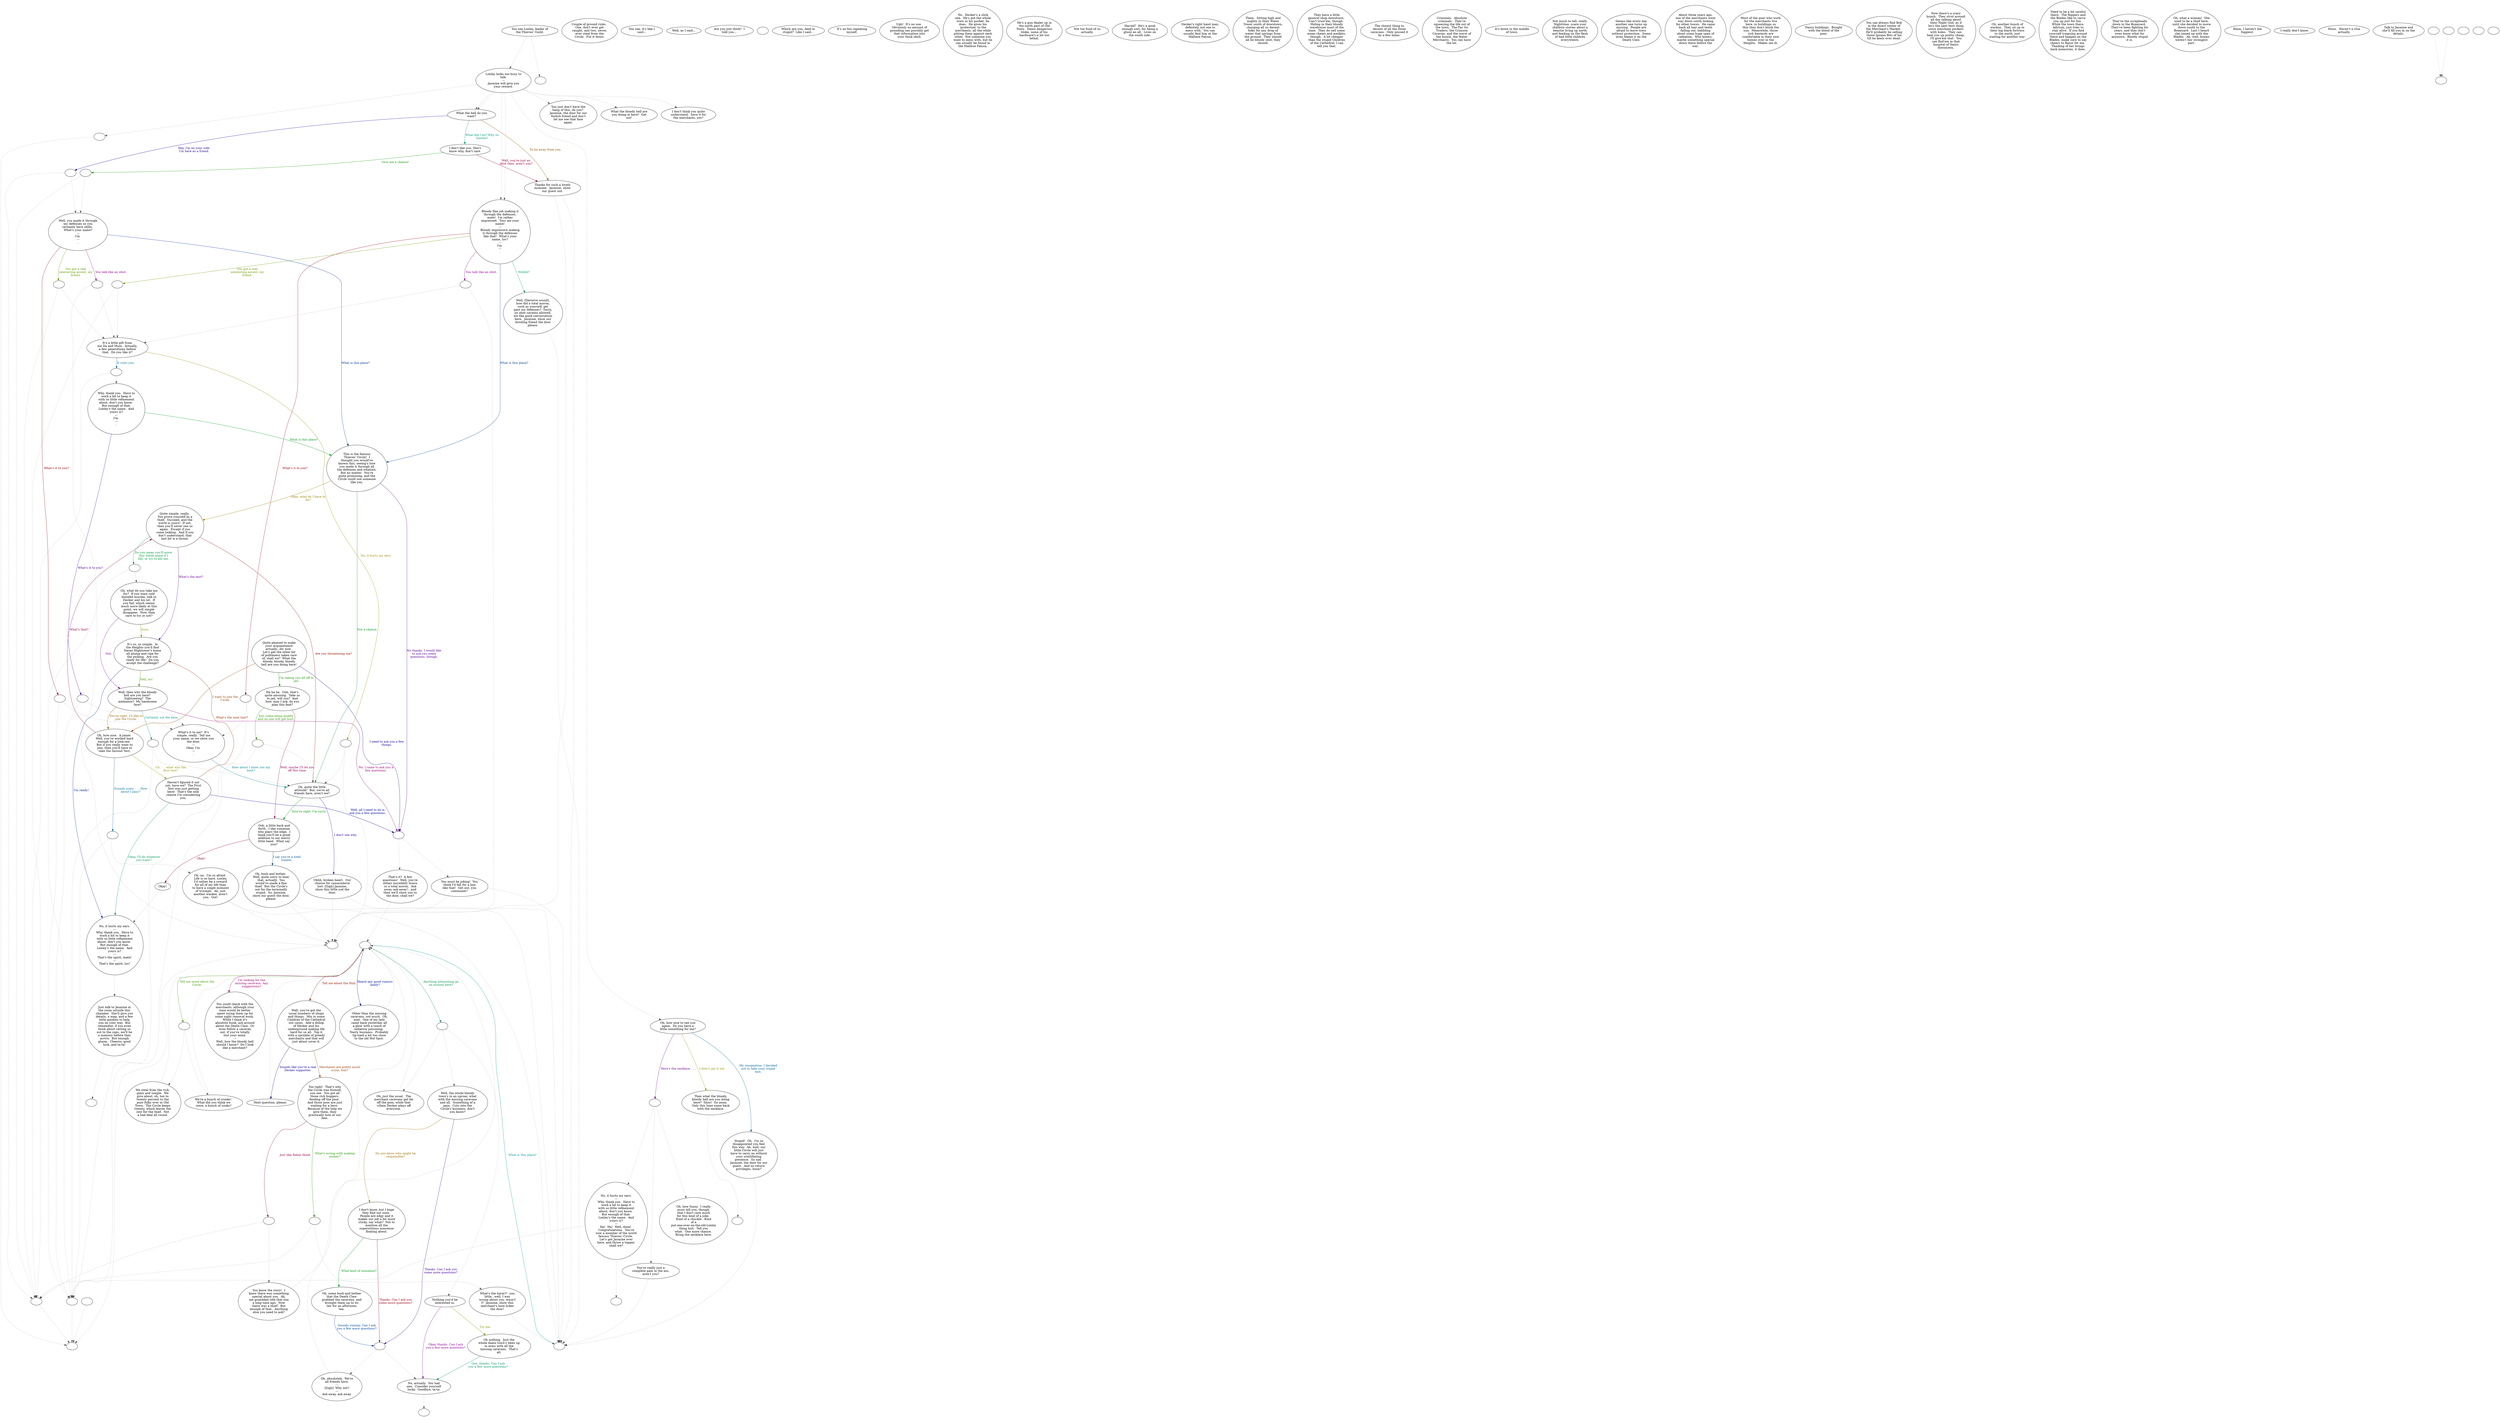 digraph LOXLEY {
  "start" [style=filled       fillcolor="#FFFFFF"       color="#000000"]
  "start" -> "do_dialogue" [style=dotted color="#555555"]
  "start" -> "combat" [style=dotted color="#555555"]
  "start" [label="You see Loxley, leader of\nthe Thieves' Guild."]
  "do_dialogue" [style=filled       fillcolor="#FFFFFF"       color="#000000"]
  "do_dialogue" -> "get_reaction" [style=dotted color="#555555"]
  "do_dialogue" -> "loxley57" [style=dotted color="#555555"]
  "do_dialogue" -> "loxley59" [style=dotted color="#555555"]
  "do_dialogue" -> "loxley58" [style=dotted color="#555555"]
  "do_dialogue" -> "loxley27" [style=dotted color="#555555"]
  "do_dialogue" -> "loxley01" [style=dotted color="#555555"]
  "do_dialogue" -> "loxley24" [style=dotted color="#555555"]
  "do_dialogue" -> "loxley01" [style=dotted color="#555555"]
  "do_dialogue" -> "loxley24" [style=dotted color="#555555"]
  "do_dialogue" [label="Loxley looks too busy to\ntalk.\n---\nJasmine will give you\nyour reward."]
  "loxley00a" [style=filled       fillcolor="#FFFFFF"       color="#000000"]
  "loxley00a" [label="Why, thank you.  Have to\nwork a bit to keep it\nwith so little refinement\nabout, don't you know. \nBut enough of that.\nLoxley's the name.  And\nyours is?\n---\nI'm \n---\n."]
  "loxley00a" -> "loxley00a1" [label="What's it to you?" color="#480099" fontcolor="#480099"]
  "loxley00a" -> "loxley22" [label="What is this place?" color="#00991C" fontcolor="#00991C"]
  "loxley01" [style=filled       fillcolor="#FFFFFF"       color="#000000"]
  "loxley01" [label="Bloody fine job making it\nthrough the defenses,\nmate!  I'm rather\nimpressed.  Toss me your\nname!\n---\nBloody impressive making\nit through the defenses\nlike that!  What's your\nname, luv?\n---\nI'm \n---\n."]
  "loxley01" -> "loxley01a" [label="What's it to you?" color="#990011" fontcolor="#990011"]
  "loxley01" -> "loxley22" [label="What is this place?" color="#003E99" fontcolor="#003E99"]
  "loxley01" -> "loxley01b" [label="You got a real\ninteresting accent, my\nfriend." color="#6A9900" fontcolor="#6A9900"]
  "loxley01" -> "loxley01c" [label="You talk like an idiot." color="#990097" fontcolor="#990097"]
  "loxley01" -> "loxley90" [label="Nuhhh?" color="#00996F" fontcolor="#00996F"]
  "loxley02" [style=filled       fillcolor="#FFFFFF"       color="#000000"]
  "loxley02" [label="Quite pleased to make\nyour acquaintance\nactually...for now. \nLet's get the other bit\nof politeness taken care\nof, shall we?  What the\nbloody, bloody, bloody\nhell are you doing here!"]
  "loxley02" -> "loxley03" [label="I want to join the\nCircle." color="#994200" fontcolor="#994200"]
  "loxley02" -> "loxley02_1" [label="I need to ask you a few\nthings." color="#150099" fontcolor="#150099"]
  "loxley02" -> "loxley18" [label="I'm taking you all off to\njail." color="#179900" fontcolor="#179900"]
  "loxley02_1" [style=filled       fillcolor="#FFFFFF"       color="#000000"]
  "loxley02_1" -> "loxley08" [style=dotted color="#555555"]
  "loxley02_1" -> "loxley09" [style=dotted color="#555555"]
  "loxley02_1" [label=""]
  "loxley03" [style=filled       fillcolor="#FFFFFF"       color="#000000"]
  "loxley03" [label="Oh, how nice.  A joiner. \nWell, you've worked hard\nenough for a look-see. \nBut if you really want to\njoin, then you'll have to\ntake the Second Test."]
  "loxley03" -> "loxley04" [label="What's that?" color="#990044" fontcolor="#990044"]
  "loxley03" -> "loxley03a" [label="Sounds scary . . . How\nabout I pass?" color="#007199" fontcolor="#007199"]
  "loxley03" -> "loxley17" [label="Uh . . . what was the\nfirst test?" color="#999500" fontcolor="#999500"]
  "loxley04" [style=filled       fillcolor="#FFFFFF"       color="#000000"]
  "loxley04" [label="Quite simple, really. \nYou prove yourself as a\nthief.  Succeed, and the\nworld is yours!  If not,\nthen you'll never see us\nagain.  Except if you\ncome looking.  And if you\ndon't understand, that\nlast bit is a threat."]
  "loxley04" -> "loxley05" [label="What's the test?" color="#680099" fontcolor="#680099"]
  "loxley04" -> "loxley04a" [label="Do you mean you'll move\nthis whole place if I\nfail, or try to kill me." color="#00993B" fontcolor="#00993B"]
  "loxley04" -> "loxley10" [label="Are you threatening me?" color="#990F00" fontcolor="#990F00"]
  "loxley05" [style=filled       fillcolor="#FFFFFF"       color="#000000"]
  "loxley05" [label="It's so, so simple.  In\nthe Heights you'll find\nDaren Hightower's home\nall plump and ripe for\nthe picking.  Are you\nready for life!  Do you\naccept the challenge?"]
  "loxley05" -> "loxley06" [label="I'm ready!" color="#001E99" fontcolor="#001E99"]
  "loxley05" -> "loxley07" [label="Hell, no!" color="#4B9900" fontcolor="#4B9900"]
  "loxley06" [style=filled       fillcolor="#FFFFFF"       color="#000000"]
  "loxley06" -> "loxley06b" [style=dotted color="#555555"]
  "loxley06" [label="No, it hurts my ears.\n---\nWhy, thank you.  Have to\nwork a bit to keep it\nwith so little refinement\nabout, don't you know. \nBut enough of that.\nLoxley's the name.  And\nyours is?\n---\nThat's the spirit, mate!\n---\nThat's the spirit, luv!"]
  "loxley06b" [style=filled       fillcolor="#FFFFFF"       color="#000000"]
  "loxley06b" -> "loxleyx" [style=dotted color="#555555"]
  "loxley06b" [label="Just talk to Jasmine in\nthe room outside this\nchamber.  She'll give you\ndetails, a map, and a few\nlittle goodies to help\nyou on your way.  But\nremember, if you even\nthink about ratting us\nout to the cops, we'll be\na memory before they\narrive.  But enough\ngloom.  Cheerio, good\nluck, and ta-ta!"]
  "loxley07" [style=filled       fillcolor="#FFFFFF"       color="#000000"]
  "loxley07" [label="Well, then why the bloody\nhell are you here? \nSightseeing?  The\nambiance?  My handsome\nface?"]
  "loxley07" -> "loxley02_1" [label="No, I came to ask you a\nfew questions." color="#990077" fontcolor="#990077"]
  "loxley07" -> "loxley07a" [label="Certainly not the face." color="#00998E" fontcolor="#00998E"]
  "loxley07" -> "loxley03" [label="You're right, I'd like to\njoin the Circle." color="#996200" fontcolor="#996200"]
  "loxley08" [style=filled       fillcolor="#FFFFFF"       color="#000000"]
  "loxley08" -> "loxley34" [style=dotted color="#555555"]
  "loxley08" [label="That's it?  A few\nquestions!  Well, you're\neither incredibly brave\nor a total moron.  Ask\naway, ask away!...and\nthen we'll show you to\nthe door, shall we?"]
  "loxley09" [style=filled       fillcolor="#FFFFFF"       color="#000000"]
  "loxley09" -> "BigDownReact" [style=dotted color="#555555"]
  "loxley09" -> "loxleyx1" [style=dotted color="#555555"]
  "loxley09" [label="You must be joking!  You\nthink I'd fall for a line\nlike that!  Get out, you\ncommoner!"]
  "loxley10" [style=filled       fillcolor="#FFFFFF"       color="#000000"]
  "loxley10" [label="Oh, quite the little\nattitude!  But, we're all\nfriends here, aren't we?"]
  "loxley10" -> "loxley11" [label="I don't see why." color="#350099" fontcolor="#350099"]
  "loxley10" -> "loxley12" [label="Your're right. I'm sorry." color="#009908" fontcolor="#009908"]
  "loxley11" [style=filled       fillcolor="#FFFFFF"       color="#000000"]
  "loxley11" -> "BigDownReact" [style=dotted color="#555555"]
  "loxley11" -> "loxleyx1" [style=dotted color="#555555"]
  "loxley11" [label="Ohhh, broken heart.  Our\nchance for camaraderie\nlost. [Sigh] Jasmine,\nshow this little sod the\ndoor."]
  "loxley12" [style=filled       fillcolor="#FFFFFF"       color="#000000"]
  "loxley12" [label="Ooh, a little back and\nforth.  I like someone\nwho plays the edge.  I\nthink you'll be a great\naddition to our merry\nlittle band.  What say\nyou?"]
  "loxley12" -> "loxley12b" [label="Okay!" color="#990024" fontcolor="#990024"]
  "loxley12" -> "loxley13" [label="I say you're a total\nlunatic." color="#005199" fontcolor="#005199"]
  "loxley12b" [style=filled       fillcolor="#FFFFFF"       color="#000000"]
  "loxley12b" -> "loxley06" [style=dotted color="#555555"]
  "loxley12b" [label="Okay!"]
  "loxley13" [style=filled       fillcolor="#FFFFFF"       color="#000000"]
  "loxley13" -> "BigDownReact" [style=dotted color="#555555"]
  "loxley13" -> "loxleyx1" [style=dotted color="#555555"]
  "loxley13" [label="Oh, bosh and bother. \nWell, quite sorry to hear\nthat, actually.  You\nwould've made a fine\nthief.  But the Circle's\nnot for the terminally\nstupid.  So, Jasmine,\nshow our guest the door,\nplease."]
  "loxley14" [style=filled       fillcolor="#FFFFFF"       color="#000000"]
  "loxley14" [label="Oh, what do you take me\nfor?  If you want cold\nblooded murder, talk to\nDecker and his lot.  If\nyou fail, which seems\nmuch more likely at this\npoint, we will simple\ndisappear.  Now, then\ncare to try or not?"]
  "loxley14" -> "loxley05" [label="Sure." color="#7E9900" fontcolor="#7E9900"]
  "loxley14" -> "loxley07" [label="Not." color="#880099" fontcolor="#880099"]
  "loxley16" [style=filled       fillcolor="#FFFFFF"       color="#000000"]
  "loxley16" -> "BigDownReact" [style=dotted color="#555555"]
  "loxley16" -> "loxleyx1" [style=dotted color="#555555"]
  "loxley16" [label="Oh, no.  I'm so afraid. \nLife is so hard. Loxley,\nI'd rather be a coward\nfor all of my life than\nto have a single moment\nof triumph.  Ah, just\nanother wanker, aren't\nyou.  Out!"]
  "loxley17" [style=filled       fillcolor="#FFFFFF"       color="#000000"]
  "loxley17" [label="Haven't figured it out\nyet, have we?  The First\nTest was just getting\nhere!  That's the only\nreason I'm considering\nyou."]
  "loxley17" -> "loxley06" [label="Okay, I'll do whatever\nyou want!!" color="#00995B" fontcolor="#00995B"]
  "loxley17" -> "loxley05" [label="What's the next test?" color="#992E00" fontcolor="#992E00"]
  "loxley17" -> "loxley02_1" [label="Well, all I need to do is\nask you a few questions." color="#020099" fontcolor="#020099"]
  "loxley18" [style=filled       fillcolor="#FFFFFF"       color="#000000"]
  "loxley18" [label="Ha ha ha.  Ooh, that's\nquite amusing.  Take us\nto jail, will you?  And\nhow, may I ask, do you\nplan this feat?"]
  "loxley18" -> "loxley18a" [label="Just come along quietly\nand no one will get hurt." color="#2B9900" fontcolor="#2B9900"]
  "loxley18" -> "loxley12" [label="Well, maybe I'll let you\noff this time." color="#990058" fontcolor="#990058"]
  "loxley21" [style=filled       fillcolor="#FFFFFF"       color="#000000"]
  "loxley21" [label="What's it to me?  It's\nsimple, really.  Tell me\nyour name, or we show you\nthe door.\n---\nOkay. I'm \n---\n."]
  "loxley21" -> "loxley10" [label="How about I show you my\nboot?" color="#008499" fontcolor="#008499"]
  "loxley22" [style=filled       fillcolor="#FFFFFF"       color="#000000"]
  "loxley22" [label="This is the famous\nThieves' Circle!  I\nthought you would've\nknown this, seeing's how\nyou made it through all\nthe defenses and whatnot.\nBut no matter.  You're\nquite promising, and the\nCircle could use someone\nlike you."]
  "loxley22" -> "loxley04" [label="Okay, what do I have to\ndo?" color="#998100" fontcolor="#998100"]
  "loxley22" -> "loxley02_1" [label="No thanks. I would like\nto ask you some\nquestions, though." color="#540099" fontcolor="#540099"]
  "loxley22" -> "loxley10" [label="Not a chance." color="#009928" fontcolor="#009928"]
  "loxley23" [style=filled       fillcolor="#FFFFFF"       color="#000000"]
  "loxley23" [label="Well, you made it through\nmy defenses so you\ncertainly have skills. \nWhat's your name?\n---\nI'm \n---\n."]
  "loxley23" -> "loxley23a" [label="What's it to you?" color="#990005" fontcolor="#990005"]
  "loxley23" -> "loxley22" [label="What is this place?" color="#003199" fontcolor="#003199"]
  "loxley23" -> "loxley23b" [label="You got a real\ninteresting accent, my\nfriend." color="#5E9900" fontcolor="#5E9900"]
  "loxley23" -> "loxley23c" [label="You talk like an idiot." color="#99008B" fontcolor="#99008B"]
  "loxley24" [style=filled       fillcolor="#FFFFFF"       color="#000000"]
  "loxley24" [label="What the hell do you\nwant?"]
  "loxley24" -> "loxley25" [label="What did I do? Why so\nhostile?" color="#00997B" fontcolor="#00997B"]
  "loxley24" -> "loxley26" [label="To be away from you." color="#994E00" fontcolor="#994E00"]
  "loxley24" -> "loxley24a" [label="Hey, I'm on your side.\nI'm here as a friend." color="#210099" fontcolor="#210099"]
  "loxley25" [style=filled       fillcolor="#FFFFFF"       color="#000000"]
  "loxley25" [label="I don't like you. Don't\nknow why, don't care."]
  "loxley25" -> "loxley25a" [label="Give me a chance!" color="#0B9900" fontcolor="#0B9900"]
  "loxley25" -> "loxley26" [label="Well, you're just an\nidiot then, aren't you?" color="#990038" fontcolor="#990038"]
  "loxley26" [style=filled       fillcolor="#FFFFFF"       color="#000000"]
  "loxley26" -> "BigDownReact" [style=dotted color="#555555"]
  "loxley26" -> "loxleyx1" [style=dotted color="#555555"]
  "loxley26" [label="Thanks for such a lovely\nmoment.  Jasmine, show\nour guest out."]
  "loxley27" [style=filled       fillcolor="#FFFFFF"       color="#000000"]
  "loxley27" [label="Oh, how nice to see you\nagain.  Do you have a\nlittle something for me?"]
  "loxley27" -> "loxley32" [label="My resignation. I decided\nnot to take your stupid\ntest." color="#006599" fontcolor="#006599"]
  "loxley27" -> "loxley33" [label="I didn't get it yet." color="#919900" fontcolor="#919900"]
  "loxley27" -> "loxley27a" [label="Here's the necklace . . ." color="#740099" fontcolor="#740099"]
  "loxley29" [style=filled       fillcolor="#FFFFFF"       color="#000000"]
  "loxley29" -> "UpReact" [style=dotted color="#555555"]
  "loxley29" -> "loxleyx3" [style=dotted color="#555555"]
  "loxley29" [label="No, it hurts my ears.\n---\nWhy, thank you.  Have to\nwork a bit to keep it\nwith so little refinement\nabout, don't you know. \nBut enough of that.\nLoxley's the name.  And\nyours is?\n---\nHa!  Ha!  Well, done! \nCongratulations.  You're\nnow a member of the world\nfamous Thieves' Circle. \nLet's get Jasmine over\nhere, and throw a topper,\nshall we?"]
  "loxley30" [style=filled       fillcolor="#FFFFFF"       color="#000000"]
  "loxley30" [label="Oh, how funny.  I really\nmust tell you, though,\nthat I don't care much\nfor this kind of a joke. \nKind of a chuckle.  Kind\nof a\nput-one-over-on-the-old-Loxley\nthing huh.  Tell you\nwhat.  One more chance. \nBring the necklace here."]
  "loxley31" [style=filled       fillcolor="#FFFFFF"       color="#000000"]
  "loxley31" -> "loxleyx1" [style=dotted color="#555555"]
  "loxley31" [label="You're really just a\ncomplete pain in the ass,\naren't you?"]
  "loxley32" [style=filled       fillcolor="#FFFFFF"       color="#000000"]
  "loxley32" -> "loxleyx1" [style=dotted color="#555555"]
  "loxley32" [label="Stupid!  Oh.  I'm so\ndisappointed you feel\nthis way.  Ah, well, our\nlittle Circle will just\nhave to carry on without\nyour scintillating\npresence.  So sad. \nJasmine, the door for our\nguest.  And no return\nprivileges, hmm?"]
  "loxley33" [style=filled       fillcolor="#FFFFFF"       color="#000000"]
  "loxley33" -> "loxleyx4" [style=dotted color="#555555"]
  "loxley33" [label="Then what the bloody,\nbloody hell are you doing\nhere?  Shoo!  Go away. \nOnly this time come back\nwith the necklace."]
  "loxley34" [style=filled       fillcolor="#FFFFFF"       color="#000000"]
  "loxley34" [label=""]
  "loxley34" -> "loxley34_1" [label="Anything interesting go\non around here?" color="#009947" fontcolor="#009947"]
  "loxley34" -> "loxley43" [label="Tell me about the Hub." color="#991B00" fontcolor="#991B00"]
  "loxley34" -> "loxley51" [label="Heard any good rumors\nlately?" color="#001299" fontcolor="#001299"]
  "loxley34" -> "loxley34_2" [label="Tell me more about the\nCircle." color="#3E9900" fontcolor="#3E9900"]
  "loxley34" -> "loxley55" [label="I'm looking for the\nmissing caravans. Any\nsuggestions?" color="#99006B" fontcolor="#99006B"]
  "loxley34" -> "loxleyx1" [label="What is this place?" color="#009899" fontcolor="#009899"]
  "loxley34_1" [style=filled       fillcolor="#FFFFFF"       color="#000000"]
  "loxley34_1" -> "loxley35" [style=dotted color="#555555"]
  "loxley34_1" -> "loxley40" [style=dotted color="#555555"]
  "loxley34_1" -> "loxley42" [style=dotted color="#555555"]
  "loxley34_1" [label=""]
  "loxley34_2" [style=filled       fillcolor="#FFFFFF"       color="#000000"]
  "loxley34_2" -> "loxley53" [style=dotted color="#555555"]
  "loxley34_2" -> "loxley54" [style=dotted color="#555555"]
  "loxley34_2" [label=""]
  "loxley35" [style=filled       fillcolor="#FFFFFF"       color="#000000"]
  "loxley35" [label="Well, the whole bloody\ntown's in an uproar, what\nwith the missing caravans\nand all.  Something of a\npain.  Cuts into the\nCircle's business, don't\nyou know?"]
  "loxley35" -> "loxley36" [label="Do you know who might be\nresponsible?" color="#996E00" fontcolor="#996E00"]
  "loxley35" -> "loxley35_1" [label="Thanks. Can I ask you\nsome more questions?" color="#410099" fontcolor="#410099"]
  "loxley35_1" [style=filled       fillcolor="#FFFFFF"       color="#000000"]
  "loxley35_1" -> "loxley38" [style=dotted color="#555555"]
  "loxley35_1" -> "loxley39" [style=dotted color="#555555"]
  "loxley35_1" [label=""]
  "loxley36" [style=filled       fillcolor="#FFFFFF"       color="#000000"]
  "loxley36" [label="I don't know, but I hope\nthey find out soon. \nPeople are edgy and it\nmakes our job a bit more\nsticky, say what?  Not to\nmention all the\nsuperstitious nonsense\nfloating about."]
  "loxley36" -> "loxley37" [label="What kind of nonsense?" color="#009914" fontcolor="#009914"]
  "loxley36" -> "loxley35_1" [label="Thanks. Can I ask you\nsome more questions?" color="#990018" fontcolor="#990018"]
  "loxley37" [style=filled       fillcolor="#FFFFFF"       color="#000000"]
  "loxley37" [label="Oh, some bosh and bother\nthat the Death Claw\ngrabbed the caravans, and\nbrought them up to its\nlair for an afternoon\ntea."]
  "loxley37" -> "loxley35_1" [label="Sounds yummy. Can I ask\nyou a few more questions?" color="#004599" fontcolor="#004599"]
  "loxley38" [style=filled       fillcolor="#FFFFFF"       color="#000000"]
  "loxley38" -> "loxley34" [style=dotted color="#555555"]
  "loxley38" [label="Oh, absolutely.  We're\nall friends here.\n---\n[Sigh]  Why not?\n---\nAsk away, ask away."]
  "loxley39" [style=filled       fillcolor="#FFFFFF"       color="#000000"]
  "loxley39" -> "loxleyend" [style=dotted color="#555555"]
  "loxley39" [label="No, actually.  You had\none.  Consider yourself\nlucky.  Goodbye, ta-ta."]
  "loxley40" [style=filled       fillcolor="#FFFFFF"       color="#000000"]
  "loxley40" [label="Nothing you'd be\ninterested in."]
  "loxley40" -> "loxley41" [label="Try me." color="#729900" fontcolor="#729900"]
  "loxley40" -> "loxley39" [label="Okay, thanks. Can I ask\nyou a few more questions?" color="#940099" fontcolor="#940099"]
  "loxley41" [style=filled       fillcolor="#FFFFFF"       color="#000000"]
  "loxley41" [label="Oh nothing.  Just the\nwhole damn town's been up\nin arms with all the\nmissing caravans.  That's\nall."]
  "loxley41" -> "loxley39" [label="Gee, thanks. Can I ask\nyou a few more questions?" color="#009967" fontcolor="#009967"]
  "loxley42" [style=filled       fillcolor="#FFFFFF"       color="#000000"]
  "loxley42" -> "loxley34" [style=dotted color="#555555"]
  "loxley42" [label="Oh, just the usual.  The\nmerchant caravans get fat\noff the poor, while that\nvillain Decker plays off\neveryone."]
  "loxley43" [style=filled       fillcolor="#FFFFFF"       color="#000000"]
  "loxley43" [label="Well, you've got the\nusual numbers of shops\nand things.  Mix in some\nChildren of the Cathedral\nnut cases.  Add a dollop\nof Decker and his\nunderground making life\nhard for us all.  Top it\nwith a sprinkle of greedy\nmerchants and that will\njust about cover it."]
  "loxley43" -> "loxley44" [label="Merchants are pretty much\nscum, huh?" color="#993A00" fontcolor="#993A00"]
  "loxley43" -> "loxley43a" [label="Sounds like you're a real\nDecker supporter." color="#0E0099" fontcolor="#0E0099"]
  "loxley43a" [style=filled       fillcolor="#FFFFFF"       color="#000000"]
  "loxley43a" -> "loxley34" [style=dotted color="#555555"]
  "loxley43a" [label="Next question, please."]
  "loxley44" [style=filled       fillcolor="#FFFFFF"       color="#000000"]
  "loxley44" [label="Too right!  That's why\nthe Circle was formed,\nyou see.  You got all\nthose rich buggers,\nfeeding off the poor. \nAnd those poor are just\nwaiting for a hero. \nBecause of the help we\ngive them, they\npractically bow at our\nfeet."]
  "loxley44" -> "loxley44a" [label="What's wrong with making\nmoney?" color="#1F9900" fontcolor="#1F9900"]
  "loxley44" -> "loxley44b" [label="Just like Robin Hood." color="#99004C" fontcolor="#99004C"]
  "loxley47" [style=filled       fillcolor="#FFFFFF"       color="#000000"]
  "loxley47" -> "loxleyx1" [style=dotted color="#555555"]
  "loxley47" [label="What's the harm?!  you\nlittle...well, I was\nwrong about you, wasn't\nI?  Jasmine, show this\nmerchant's boot licker\nthe door!"]
  "loxley48" [style=filled       fillcolor="#FFFFFF"       color="#000000"]
  "loxley48" -> "loxley34" [style=dotted color="#555555"]
  "loxley48" [label="You know the story!  I\nknew there was something\nspecial about you.  Ah,\nme granddad told that one\na long time ago.  Now\nthere was a thief!  But\nenough of that.  Anything\nelse you need to ask?"]
  "loxley51" [style=filled       fillcolor="#FFFFFF"       color="#000000"]
  "loxley51" -> "loxley34" [style=dotted color="#555555"]
  "loxley51" [label="Other than the missing\ncaravans, not much.  Oh,\nwait.  One of my lads\ncame back yesterday all\na-glow with a touch of\nradiation poisoning. \nNasty business.  Probably\ntip-toed a bit too close\nto the old Hot Spot."]
  "loxley53" [style=filled       fillcolor="#FFFFFF"       color="#000000"]
  "loxley53" -> "loxley34" [style=dotted color="#555555"]
  "loxley53" [label="We steal from the rich,\nplain and simple.  We\ngive about, oh, ten to\ntwenty percent to the\npoor folks over in Old\nTown.  The Circle keeps\ntwenty, which leaves the\nrest for the thief.  Not\na bad deal all round."]
  "loxley54" [style=filled       fillcolor="#FFFFFF"       color="#000000"]
  "loxley54" -> "loxley34" [style=dotted color="#555555"]
  "loxley54" [label="We're a bunch of crooks! \nWhat did you think we\nwere, a bunch of cooks?"]
  "loxley55" [style=filled       fillcolor="#FFFFFF"       color="#000000"]
  "loxley55" [label="You could check with the\nmerchants, although your\ntime would be better\nspent sizing them up for\nsome night removal work. \nWhile I think it's\nabsolute bunk, ask around\nabout the Death Claw.  Or\neven follow a caravan\nout, if you've totally\nlost your mind.\n---\nWell, how the bloody hell\nshould I know?  Do I look\nlike a merchant?"]
  "loxley56" [style=filled       fillcolor="#FFFFFF"       color="#000000"]
  "loxley56" [label="Couple of ground rules. \nOne, don't ever get\ncaught, and two, never,\never steal from the\nCircle.  Put it down."]
  "loxley57" [style=filled       fillcolor="#FFFFFF"       color="#000000"]
  "loxley57" [label="You just don't have the\nhang of this, do you? \nJasmine, the door for our\nfoolish friend and don't\nlet me see that face\nagain."]
  "loxley58" [style=filled       fillcolor="#FFFFFF"       color="#000000"]
  "loxley58" [label="I don't think you quite\nunderstand.  Save it for\nthe merchants, yes?"]
  "loxley59" [style=filled       fillcolor="#FFFFFF"       color="#000000"]
  "loxley59" [label="What the bloody hell are\nyou doing in here?  Get\nout!"]
  "loxley60" [style=filled       fillcolor="#FFFFFF"       color="#000000"]
  "loxley60" [label="You see, it's like I\nsaid..."]
  "loxley61" [style=filled       fillcolor="#FFFFFF"       color="#000000"]
  "loxley61" [label="Well, as I said..."]
  "loxley62" [style=filled       fillcolor="#FFFFFF"       color="#000000"]
  "loxley62" [label="Are you just thick?  I\ntold you..."]
  "loxley90" [style=filled       fillcolor="#FFFFFF"       color="#000000"]
  "loxley90" -> "loxleyx1" [style=dotted color="#555555"]
  "loxley90" [label="Well, [Derisive sound],\nhow did a total moron,\nsuch as yourself, get\npast my defenses?  Sorry,\nno idiot savants allowed,\nwe like good conversation\nhere.  Jasmine, show our\ndrooling friend the door\nplease."]
  "loxleyx" [style=filled       fillcolor="#FFFFFF"       color="#000000"]
  "loxleyx" [label=""]
  "loxleyx1" [style=filled       fillcolor="#FFFFFF"       color="#000000"]
  "loxleyx1" [label=""]
  "loxleyx2" [style=filled       fillcolor="#FFFFFF"       color="#000000"]
  "loxleyx2" [label=""]
  "loxleyx3" [style=filled       fillcolor="#FFFFFF"       color="#000000"]
  "loxleyx3" [label=""]
  "loxleyx4" [style=filled       fillcolor="#FFFFFF"       color="#000000"]
  "loxleyx4" [label=""]
  "loxley00aa" [style=filled       fillcolor="#FFFFFF"       color="#000000"]
  "loxley00aa" -> "UpReact" [style=dotted color="#555555"]
  "loxley00aa" -> "loxley00a" [style=dotted color="#555555"]
  "loxley00aa" [label=""]
  "loxley00ab" [style=filled       fillcolor="#FFFFFF"       color="#000000"]
  "loxley00ab" -> "BigDownReact" [style=dotted color="#555555"]
  "loxley00ab" -> "loxley10" [style=dotted color="#555555"]
  "loxley00ab" [label=""]
  "loxley00a1" [style=filled       fillcolor="#FFFFFF"       color="#000000"]
  "loxley00a1" -> "DownReact" [style=dotted color="#555555"]
  "loxley00a1" -> "loxley21" [style=dotted color="#555555"]
  "loxley00a1" [label=""]
  "loxley01a" [style=filled       fillcolor="#FFFFFF"       color="#000000"]
  "loxley01a" -> "DownReact" [style=dotted color="#555555"]
  "loxley01a" -> "loxley21" [style=dotted color="#555555"]
  "loxley01a" [label=""]
  "loxley01b" [style=filled       fillcolor="#FFFFFF"       color="#000000"]
  "loxley01b" -> "UpReact" [style=dotted color="#555555"]
  "loxley01b" -> "loxley00" [style=dotted color="#555555"]
  "loxley01b" [label=""]
  "loxley01c" [style=filled       fillcolor="#FFFFFF"       color="#000000"]
  "loxley01c" -> "BigDownReact" [style=dotted color="#555555"]
  "loxley01c" -> "loxley00" [style=dotted color="#555555"]
  "loxley01c" [label=""]
  "loxley03a" [style=filled       fillcolor="#FFFFFF"       color="#000000"]
  "loxley03a" -> "DownReact" [style=dotted color="#555555"]
  "loxley03a" -> "loxley16" [style=dotted color="#555555"]
  "loxley03a" [label=""]
  "loxley04a" [style=filled       fillcolor="#FFFFFF"       color="#000000"]
  "loxley04a" -> "DownReact" [style=dotted color="#555555"]
  "loxley04a" -> "loxley14" [style=dotted color="#555555"]
  "loxley04a" [label=""]
  "loxley07a" [style=filled       fillcolor="#FFFFFF"       color="#000000"]
  "loxley07a" -> "DownReact" [style=dotted color="#555555"]
  "loxley07a" -> "loxley10" [style=dotted color="#555555"]
  "loxley07a" [label=""]
  "loxley18a" [style=filled       fillcolor="#FFFFFF"       color="#000000"]
  "loxley18a" -> "DownReact" [style=dotted color="#555555"]
  "loxley18a" -> "loxley10" [style=dotted color="#555555"]
  "loxley18a" [label=""]
  "loxley23a" [style=filled       fillcolor="#FFFFFF"       color="#000000"]
  "loxley23a" -> "DownReact" [style=dotted color="#555555"]
  "loxley23a" -> "loxley21" [style=dotted color="#555555"]
  "loxley23a" [label=""]
  "loxley23b" [style=filled       fillcolor="#FFFFFF"       color="#000000"]
  "loxley23b" -> "UpReact" [style=dotted color="#555555"]
  "loxley23b" -> "loxley00" [style=dotted color="#555555"]
  "loxley23b" [label=""]
  "loxley23c" [style=filled       fillcolor="#FFFFFF"       color="#000000"]
  "loxley23c" -> "BigDownReact" [style=dotted color="#555555"]
  "loxley23c" -> "loxley00" [style=dotted color="#555555"]
  "loxley23c" [label=""]
  "loxley24a" [style=filled       fillcolor="#FFFFFF"       color="#000000"]
  "loxley24a" -> "UpReact" [style=dotted color="#555555"]
  "loxley24a" -> "loxley23" [style=dotted color="#555555"]
  "loxley24a" [label=""]
  "loxley25a" [style=filled       fillcolor="#FFFFFF"       color="#000000"]
  "loxley25a" -> "UpReact" [style=dotted color="#555555"]
  "loxley25a" -> "loxley23" [style=dotted color="#555555"]
  "loxley25a" [label=""]
  "loxley27a" [style=filled       fillcolor="#FFFFFF"       color="#000000"]
  "loxley27a" -> "loxley29" [style=dotted color="#555555"]
  "loxley27a" -> "loxley30" [style=dotted color="#555555"]
  "loxley27a" -> "loxley31" [style=dotted color="#555555"]
  "loxley27a" [label=""]
  "loxley44a" [style=filled       fillcolor="#FFFFFF"       color="#000000"]
  "loxley44a" -> "DownReact" [style=dotted color="#555555"]
  "loxley44a" -> "loxley47" [style=dotted color="#555555"]
  "loxley44a" [label=""]
  "loxley44b" [style=filled       fillcolor="#FFFFFF"       color="#000000"]
  "loxley44b" -> "UpReact" [style=dotted color="#555555"]
  "loxley44b" -> "loxley48" [style=dotted color="#555555"]
  "loxley44b" [label=""]
  "loxleyend" [style=filled       fillcolor="#FFFFFF"       color="#000000"]
  "loxleyend" [label=""]
  "loxley63" [style=filled       fillcolor="#FFFFFF"       color="#000000"]
  "loxley63" [label="Which are you, deaf or\nstupid?  Like I said..."]
  "loxley64" [style=filled       fillcolor="#FFFFFF"       color="#000000"]
  "loxley64" [label="It's no fun repeating\nmyself."]
  "loxley65" [style=filled       fillcolor="#FFFFFF"       color="#000000"]
  "loxley65" [label="Ugh!  It's no use. \nObviously no amount of\npounding can possibly get\nthat information into\nyour thick skull."]
  "loxley66" [style=filled       fillcolor="#FFFFFF"       color="#000000"]
  "loxley66" [label="No.  Decker's a slick\none.  He's got the whole\ntown in his pocket, he\ndoes.  He gives his\n'protection' to the\nmerchants, all the while\npitting them against each\nother.  Not someone you\nwant to mess with, but he\ncan usually be found in\nthe Maltese Falcon."]
  "loxley67" [style=filled       fillcolor="#FFFFFF"       color="#000000"]
  "loxley67" [label="He's a gun dealer up in\nthe north part of Old\nTown.  Damn dangerous\nbloke, some of his\nhardware's a bit too\nlethal."]
  "loxley68" [style=filled       fillcolor="#FFFFFF"       color="#000000"]
  "loxley68" [label="Not too fond of us\nactually."]
  "loxley69" [style=filled       fillcolor="#FFFFFF"       color="#000000"]
  "loxley69" [label="Harold?  He's a good\nenough sort, for being a\nghoul an all.  Lives on\nthe south side."]
  "loxley70" [style=filled       fillcolor="#FFFFFF"       color="#000000"]
  "loxley70" [label="Decker's right hand man,\ndefinitely not one to\nmess with.  You can\nusually find him at the\nMaltese Falcon."]
  "loxley71" [style=filled       fillcolor="#FFFFFF"       color="#000000"]
  "loxley71" [label="Them.  Sitting high and\nmighty in their Water\nTower south of downtown,\ncharging all us decent\nfolks for any drop of\nwater that springs from\nthe ground.  They should\nall be bloody shot, they\nshould."]
  "loxley72" [style=filled       fillcolor="#FFFFFF"       color="#000000"]
  "loxley72" [label="They have a little\ngeneral shop downtown. \nCan't trust'em, though. \nHiding in their bloody\nwarehouse most of the\ntime.  They do sell some\nmean chems and medkits,\nthough.  A lot cheaper\nthan the stupid Children\nof the Cathedral, I can\ntell you that."]
  "loxley73" [style=filled       fillcolor="#FFFFFF"       color="#000000"]
  "loxley73" [label="The closest thing to\ndecent of all the three\ncaravans.  Only missed it\nby a few miles."]
  "loxley74" [style=filled       fillcolor="#FFFFFF"       color="#000000"]
  "loxley74" [label="Criminals.  Absolute\ncriminals.  They're\nsqueezing the life out of\nthe town.  The Far Go\nTraders, the Crimson\nCaravan, and the worst of\nthe bunch, the Water\nMerchants.  You can have\nthe lot."]
  "loxley75" [style=filled       fillcolor="#FFFFFF"       color="#000000"]
  "loxley75" [label="It's down in the middle\nof town."]
  "loxley76" [style=filled       fillcolor="#FFFFFF"       color="#000000"]
  "loxley76" [label="Not much to tell, really.\nNighttime, scare your\nchildren stories about a\nbeastie living up north\nand feeding on the flesh\nof bad little children\neverywhere."]
  "loxley77" [style=filled       fillcolor="#FFFFFF"       color="#000000"]
  "loxley77" [label="Seems like every day\nanother one turns up\nmissing.  People are\nafraid to leave town\nwithout protection.  Some\neven blame it on the\nDeath Claw."]
  "loxley78" [style=filled       fillcolor="#FFFFFF"       color="#000000"]
  "loxley78" [label="About three years ago,\none of the merchants went\nway down south looking\nfor other towns.  He came\nback all hair and teeth\nfalling out, babbling\nabout some huge span of\nradiation.  Who knows,\nmaybe something special\ndown there before the\nwar."]
  "loxley79" [style=filled       fillcolor="#FFFFFF"       color="#000000"]
  "loxley79" [label="Most of the poor who work\nfor the merchants live\nhere, in buildings so\nthin they don't block the\nsun.  Meanwhile, those\nrich bastards are\ncomfortable in their nice\nhomes over in the\nHeights.  Makes me ill."]
  "loxley80" [style=filled       fillcolor="#FFFFFF"       color="#000000"]
  "loxley80" [label="Fancy buildings.  Bought\nwith the blood of the\npoor."]
  "loxley81" [style=filled       fillcolor="#FFFFFF"       color="#000000"]
  "loxley81" [label="You can always find Bob\nin the direct center of\nthe Merchant's Market. \nHe'll probably be selling\nthose Iguana Bits of his\ntill he keels over dead."]
  "loxley82" [style=filled       fillcolor="#FFFFFF"       color="#000000"]
  "loxley82" [label="Now there's a scary\nbunch.  They strut around\nall day talking about\ntheir Night God, as if\nhe's the next best thing\nsince merchant pockets\nwith holes.  They can\nheal you up pretty cheap.\nI'll give'em that.  You\ncan find'em in that\nhospital of theirs\ndowntown."]
  "loxley83" [style=filled       fillcolor="#FFFFFF"       color="#000000"]
  "loxley83" [label="Oh, another bunch of\nwackos.  They sit up in\ntheir big black fortress\nto the north, just\nwaiting for another war."]
  "loxley84" [style=filled       fillcolor="#FFFFFF"       color="#000000"]
  "loxley84" [label="Need to be a bit careful\nthere.  The Rippers and\nthe Blades like to carve\nyou up just for fun. \nWhile the town there,\nAdytum, just tries to\nstay alive.  If you find\nyourself traipsing around\nthere and happen on the\nBlades, make sure to say\ncheers to Razor for me. \nThinking of her brings\nback memories, it does."]
  "loxley85" [style=filled       fillcolor="#FFFFFF"       color="#000000"]
  "loxley85" [label="They're the scrapheads\ndown in the Boneyard. \nThey've been fighting for\nyears, and they don't\neven know what for\nanymore.  Bloody stupid\nit is."]
  "loxley86" [style=filled       fillcolor="#FFFFFF"       color="#000000"]
  "loxley86" [label="Oh, what a woman!  She\nused to be a thief here,\nuntil she decided to move\ndown south to the\nBoneyard.  Last I heard\nshe joined up with the\nBlades.  Ah, well, brains\nweren't her strongest\npart."]
  "loxley87" [style=filled       fillcolor="#FFFFFF"       color="#000000"]
  "loxley87" [label="Hmm, I haven't the\nfoggiest."]
  "loxley88" [style=filled       fillcolor="#FFFFFF"       color="#000000"]
  "loxley88" [label="I really don't know."]
  "loxley89" [style=filled       fillcolor="#FFFFFF"       color="#000000"]
  "loxley89" [label="Hmm.  Haven't a clue\nactually."]
  "loxley91" [style=filled       fillcolor="#FFFFFF"       color="#000000"]
  "loxley91" [label="Talk to Jasmine and\nshe'll fill you in on the\ndetails."]
  "combat" [style=filled       fillcolor="#FFFFFF"       color="#000000"]
  "combat" [label=""]
  "get_reaction" [style=filled       fillcolor="#FFFFFF"       color="#000000"]
  "get_reaction" -> "ReactToLevel" [style=dotted color="#555555"]
  "get_reaction" [label=""]
  "ReactToLevel" [style=filled       fillcolor="#FFFFFF"       color="#000000"]
  "ReactToLevel" [label=""]
  "LevelToReact" [style=filled       fillcolor="#FFFFFF"       color="#000000"]
  "LevelToReact" [label=""]
  "UpReact" [style=filled       fillcolor="#FFFFFF"       color="#000000"]
  "UpReact" -> "ReactToLevel" [style=dotted color="#555555"]
  "UpReact" [label=""]
  "DownReact" [style=filled       fillcolor="#FFFFFF"       color="#000000"]
  "DownReact" -> "ReactToLevel" [style=dotted color="#555555"]
  "DownReact" [label=""]
  "BottomReact" [style=filled       fillcolor="#FFFFFF"       color="#000000"]
  "BottomReact" [label=""]
  "TopReact" [style=filled       fillcolor="#FFFFFF"       color="#000000"]
  "TopReact" [label=""]
  "BigUpReact" [style=filled       fillcolor="#FFFFFF"       color="#000000"]
  "BigUpReact" -> "ReactToLevel" [style=dotted color="#555555"]
  "BigUpReact" [label=""]
  "BigDownReact" [style=filled       fillcolor="#FFFFFF"       color="#000000"]
  "BigDownReact" -> "ReactToLevel" [style=dotted color="#555555"]
  "BigDownReact" [label=""]
  "UpReactLevel" [style=filled       fillcolor="#FFFFFF"       color="#000000"]
  "UpReactLevel" -> "LevelToReact" [style=dotted color="#555555"]
  "UpReactLevel" [label=""]
  "DownReactLevel" [style=filled       fillcolor="#FFFFFF"       color="#000000"]
  "DownReactLevel" -> "LevelToReact" [style=dotted color="#555555"]
  "DownReactLevel" [label=""]
  "Goodbyes" [style=filled       fillcolor="#FFFFFF"       color="#000000"]
  "Goodbyes" [label=""]
  "loxley00" [style=filled       fillcolor="#FFFFFF"       color="#000000"]
  "loxley00" [label="It's a little gift from\nme Da and Mum.  Actually,\na few generations before\nthat.  Do you like it?"]
  "loxley00" -> "loxley00aa" [label="It suits you." color="#007899" fontcolor="#007899"]
  "loxley00" -> "loxley00ab" [label="No, it hurts my ears." color="#998D00" fontcolor="#998D00"]
}